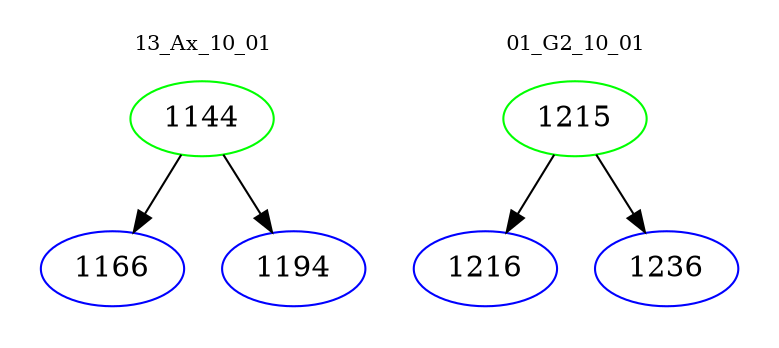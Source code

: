digraph{
subgraph cluster_0 {
color = white
label = "13_Ax_10_01";
fontsize=10;
T0_1144 [label="1144", color="green"]
T0_1144 -> T0_1166 [color="black"]
T0_1166 [label="1166", color="blue"]
T0_1144 -> T0_1194 [color="black"]
T0_1194 [label="1194", color="blue"]
}
subgraph cluster_1 {
color = white
label = "01_G2_10_01";
fontsize=10;
T1_1215 [label="1215", color="green"]
T1_1215 -> T1_1216 [color="black"]
T1_1216 [label="1216", color="blue"]
T1_1215 -> T1_1236 [color="black"]
T1_1236 [label="1236", color="blue"]
}
}
